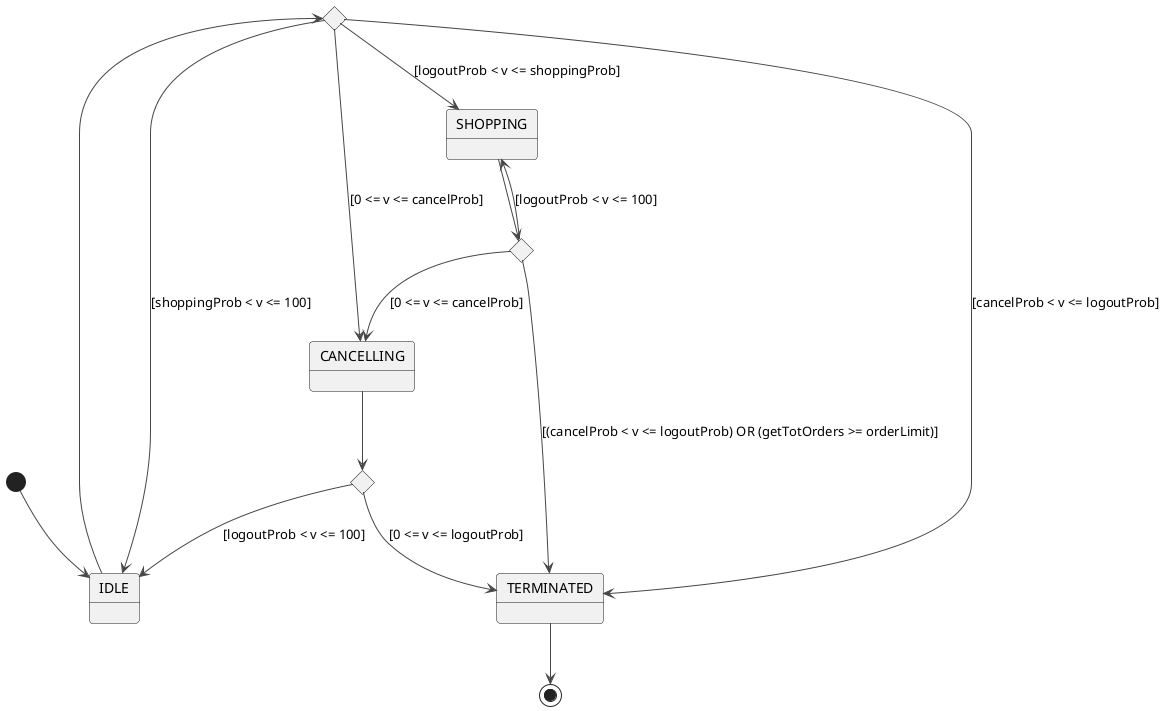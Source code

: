 @startuml
!theme vibrant 
state c1 <<choice>>
state c2 <<choice>>
state c3 <<choice>>

[*] --> IDLE
IDLE --> c1
c1 --> CANCELLING : [0 <= v <= cancelProb]
c1 --> TERMINATED : [cancelProb < v <= logoutProb]
c1 --> SHOPPING : [logoutProb < v <= shoppingProb]
c1 --> IDLE : [shoppingProb < v <= 100]

SHOPPING --> c2
c2 --> TERMINATED : [(cancelProb < v <= logoutProb) OR (getTotOrders >= orderLimit)]
c2 --> CANCELLING : [0 <= v <= cancelProb]
c2 --> SHOPPING : [logoutProb < v <= 100]

CANCELLING --> c3
c3 --> TERMINATED : [0 <= v <= logoutProb]
c3 --> IDLE : [logoutProb < v <= 100]

TERMINATED --> [*]
@enduml
